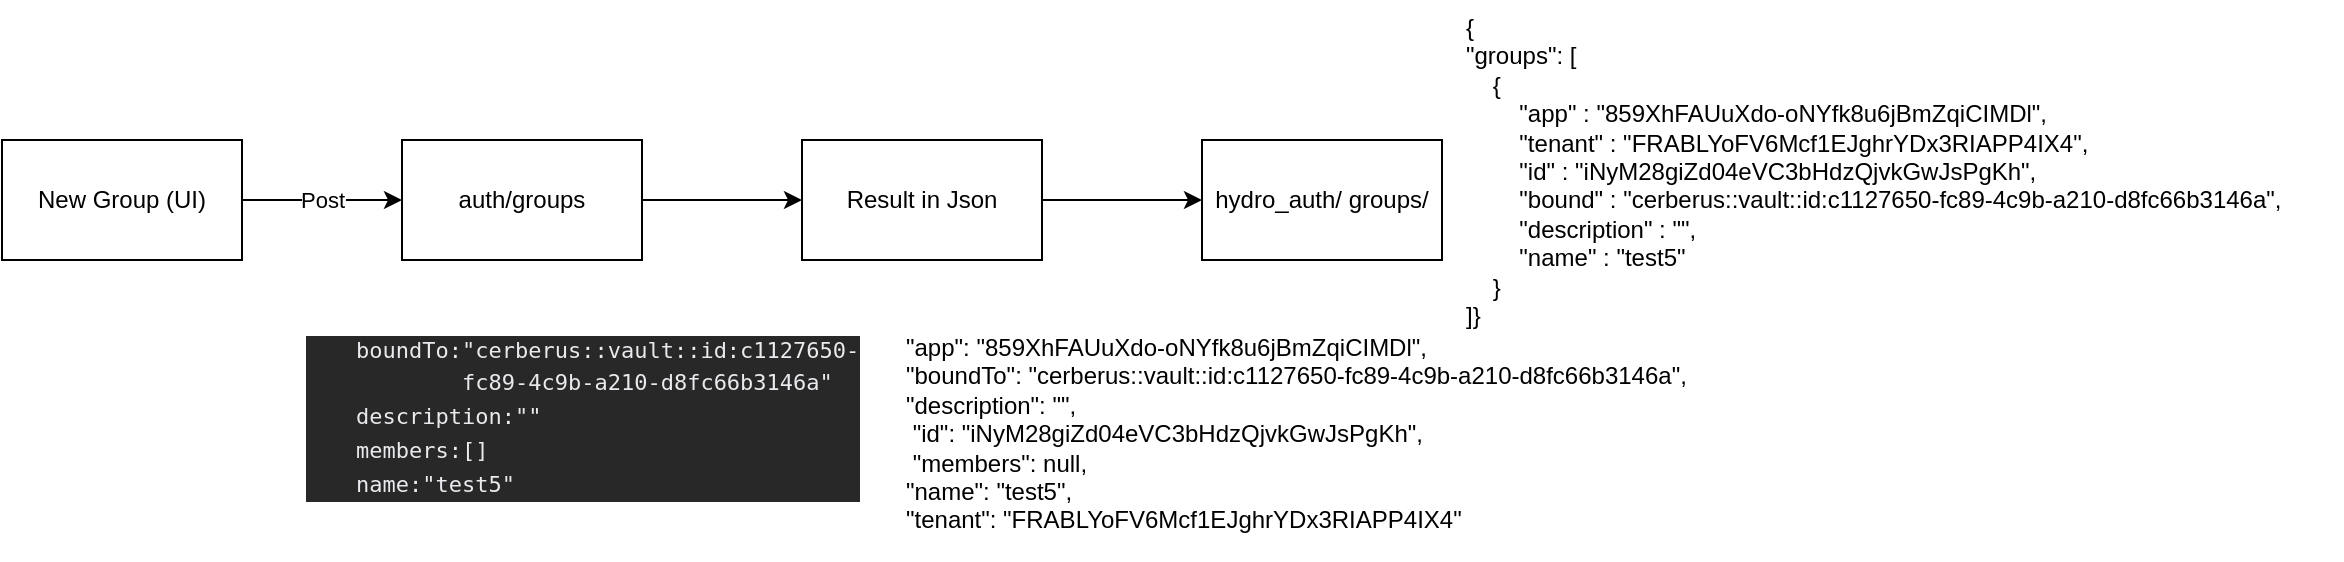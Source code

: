 <mxfile version="22.1.3" type="github">
  <diagram name="Page-1" id="LYWbBOIyYOQkZ1xpHYuo">
    <mxGraphModel dx="885" dy="718" grid="1" gridSize="10" guides="1" tooltips="1" connect="1" arrows="1" fold="1" page="1" pageScale="1" pageWidth="827" pageHeight="1169" math="0" shadow="0">
      <root>
        <mxCell id="0" />
        <mxCell id="1" parent="0" />
        <mxCell id="qgQ8_5KD_v-0ZQwF2cv8-3" value="Post" style="edgeStyle=orthogonalEdgeStyle;rounded=0;orthogonalLoop=1;jettySize=auto;html=1;" edge="1" parent="1" source="qgQ8_5KD_v-0ZQwF2cv8-1" target="qgQ8_5KD_v-0ZQwF2cv8-2">
          <mxGeometry relative="1" as="geometry" />
        </mxCell>
        <mxCell id="qgQ8_5KD_v-0ZQwF2cv8-1" value="New Group (UI)" style="rounded=0;whiteSpace=wrap;html=1;" vertex="1" parent="1">
          <mxGeometry x="190" y="200" width="120" height="60" as="geometry" />
        </mxCell>
        <mxCell id="qgQ8_5KD_v-0ZQwF2cv8-7" value="" style="edgeStyle=orthogonalEdgeStyle;rounded=0;orthogonalLoop=1;jettySize=auto;html=1;" edge="1" parent="1" source="qgQ8_5KD_v-0ZQwF2cv8-2" target="qgQ8_5KD_v-0ZQwF2cv8-6">
          <mxGeometry relative="1" as="geometry" />
        </mxCell>
        <mxCell id="qgQ8_5KD_v-0ZQwF2cv8-2" value="auth/groups" style="rounded=0;whiteSpace=wrap;html=1;" vertex="1" parent="1">
          <mxGeometry x="390" y="200" width="120" height="60" as="geometry" />
        </mxCell>
        <mxCell id="qgQ8_5KD_v-0ZQwF2cv8-4" value="&lt;ol class=&quot;children expanded&quot; role=&quot;group&quot; style=&quot;box-sizing: border-box; min-width: 0px; min-height: 0px; list-style-type: none; padding-left: 10px; display: block; color: rgb(232, 234, 237); font-family: menlo, monospace; font-size: 11px; font-style: normal; font-variant-ligatures: normal; font-variant-caps: normal; font-weight: 400; letter-spacing: normal; orphans: 2; text-align: start; text-indent: 0px; text-transform: none; widows: 2; word-spacing: 0px; -webkit-text-stroke-width: 0px; background-color: rgb(40, 40, 40); text-decoration-thickness: initial; text-decoration-style: initial; text-decoration-color: initial;&quot;&gt;&lt;li role=&quot;treeitem&quot; data-object-property-name-for-test=&quot;boundTo&quot; style=&quot;box-sizing: border-box; min-width: 0px; min-height: 12px; text-overflow: ellipsis; position: relative; display: block; align-items: center; user-select: text; padding-left: 5px; line-height: 20px; margin-top: 1px; margin-left: 10px;&quot;&gt;&lt;span class=&quot;name-and-value&quot; style=&quot;box-sizing: border-box; min-width: 0px; min-height: 0px; overflow: hidden; line-height: 16px; display: flex;&quot;&gt;&lt;span class=&quot;name&quot; title=&quot;boundTo&quot; style=&quot;box-sizing: border-box; min-width: 0px; min-height: 0px; color: var(--color-syntax-2); flex-shrink: 0;&quot;&gt;boundTo&lt;/span&gt;&lt;span class=&quot;separator&quot; style=&quot;box-sizing: border-box; min-width: 0px; min-height: 0px; flex-shrink: 0;&quot;&gt;: &lt;/span&gt;&lt;span class=&quot;object-value-string value&quot; title=&quot;cerberus::vault::id:c1127650-fc89-4c9b-a210-d8fc66b3146a&quot; style=&quot;box-sizing: border-box; min-width: 0px; min-height: 0px; unicode-bidi: -webkit-isolate; color: var(--css-string);&quot;&gt;&quot;cerberus::vault::id:c1127650-fc89-4c9b-a210-d8fc66b3146a&quot;&lt;/span&gt;&lt;/span&gt;&lt;/li&gt;&lt;li role=&quot;treeitem&quot; data-object-property-name-for-test=&quot;description&quot; style=&quot;box-sizing: border-box; min-width: 0px; min-height: 12px; text-overflow: ellipsis; position: relative; display: block; align-items: center; user-select: text; padding-left: 5px; line-height: 20px; margin-top: 1px; margin-left: 10px;&quot;&gt;&lt;span class=&quot;name-and-value&quot; style=&quot;box-sizing: border-box; min-width: 0px; min-height: 0px; overflow: hidden; line-height: 16px; display: flex;&quot;&gt;&lt;span class=&quot;name&quot; title=&quot;description&quot; style=&quot;box-sizing: border-box; min-width: 0px; min-height: 0px; color: var(--color-syntax-2); flex-shrink: 0;&quot;&gt;description&lt;/span&gt;&lt;span class=&quot;separator&quot; style=&quot;box-sizing: border-box; min-width: 0px; min-height: 0px; flex-shrink: 0;&quot;&gt;: &lt;/span&gt;&lt;span class=&quot;object-value-string value&quot; title=&quot;&quot; style=&quot;box-sizing: border-box; min-width: 0px; min-height: 0px; unicode-bidi: -webkit-isolate; color: var(--css-string);&quot;&gt;&quot;&quot;&lt;/span&gt;&lt;/span&gt;&lt;/li&gt;&lt;li role=&quot;treeitem&quot; data-object-property-name-for-test=&quot;members&quot; style=&quot;box-sizing: border-box; min-width: 0px; min-height: 12px; text-overflow: ellipsis; position: relative; display: block; align-items: center; user-select: text; padding-left: 5px; line-height: 20px; margin-top: 1px; margin-left: 10px;&quot;&gt;&lt;span class=&quot;name-and-value&quot; style=&quot;box-sizing: border-box; min-width: 0px; min-height: 0px; overflow: hidden; line-height: 16px; display: flex;&quot;&gt;&lt;span class=&quot;name&quot; title=&quot;members&quot; style=&quot;box-sizing: border-box; min-width: 0px; min-height: 0px; color: var(--color-syntax-2); flex-shrink: 0;&quot;&gt;members&lt;/span&gt;&lt;span class=&quot;separator&quot; style=&quot;box-sizing: border-box; min-width: 0px; min-height: 0px; flex-shrink: 0;&quot;&gt;: &lt;/span&gt;&lt;span class=&quot;object-value-array value&quot; title=&quot;[]&quot; style=&quot;box-sizing: border-box; min-width: 0px; min-height: 0px;&quot;&gt;[]&lt;/span&gt;&lt;/span&gt;&lt;/li&gt;&lt;li role=&quot;treeitem&quot; data-object-property-name-for-test=&quot;name&quot; tabindex=&quot;0&quot; class=&quot;force-white-icons selected&quot; aria-selected=&quot;true&quot; style=&quot;box-sizing: border-box; min-width: 0px; min-height: 12px; outline-width: 0px; text-overflow: ellipsis; position: relative; display: block; align-items: center; user-select: text; padding-left: 5px; line-height: 20px; margin-top: 1px; margin-left: 10px; color: var(--sys-color-on-tonal-container);&quot;&gt;&lt;div class=&quot;selection fill&quot; style=&quot;box-sizing: border-box; min-width: 0px; min-height: 0px; position: absolute; inset: 0px; display: block; z-index: -1; margin-left: -10000px; background-color: var(--sys-color-tonal-container); box-shadow: inset 0 1px 0 0 var(--accent-fill-selected),&#xa;    inset 0 -1px 0 0 var(--accent-fill-selected); color: inherit;&quot;&gt;&lt;/div&gt;&lt;span class=&quot;name-and-value&quot; style=&quot;box-sizing: border-box; min-width: 0px; min-height: 0px; overflow: hidden; line-height: 16px; display: flex; color: inherit;&quot;&gt;&lt;span class=&quot;name&quot; title=&quot;name&quot; style=&quot;box-sizing: border-box; min-width: 0px; min-height: 0px; color: inherit; flex-shrink: 0;&quot;&gt;name&lt;/span&gt;&lt;span class=&quot;separator&quot; style=&quot;box-sizing: border-box; min-width: 0px; min-height: 0px; flex-shrink: 0; color: inherit;&quot;&gt;: &lt;/span&gt;&lt;span class=&quot;object-value-string value&quot; title=&quot;test5&quot; style=&quot;box-sizing: border-box; min-width: 0px; min-height: 0px; unicode-bidi: -webkit-isolate; color: inherit;&quot;&gt;&quot;test5&quot;&lt;/span&gt;&lt;/span&gt;&lt;/li&gt;&lt;/ol&gt;" style="text;whiteSpace=wrap;html=1;" vertex="1" parent="1">
          <mxGeometry x="340" y="280" width="260" height="110" as="geometry" />
        </mxCell>
        <mxCell id="qgQ8_5KD_v-0ZQwF2cv8-10" value="" style="edgeStyle=orthogonalEdgeStyle;rounded=0;orthogonalLoop=1;jettySize=auto;html=1;" edge="1" parent="1" source="qgQ8_5KD_v-0ZQwF2cv8-6" target="qgQ8_5KD_v-0ZQwF2cv8-9">
          <mxGeometry relative="1" as="geometry" />
        </mxCell>
        <mxCell id="qgQ8_5KD_v-0ZQwF2cv8-6" value="Result in Json" style="rounded=0;whiteSpace=wrap;html=1;" vertex="1" parent="1">
          <mxGeometry x="590" y="200" width="120" height="60" as="geometry" />
        </mxCell>
        <mxCell id="qgQ8_5KD_v-0ZQwF2cv8-8" value="&quot;app&quot;: &quot;859XhFAUuXdo-oNYfk8u6jBmZqiCIMDl&quot;,&#xa;&quot;boundTo&quot;: &quot;cerberus::vault::id:c1127650-fc89-4c9b-a210-d8fc66b3146a&quot;,&#xa;&quot;description&quot;: &quot;&quot;,&#xa; &quot;id&quot;: &quot;iNyM28giZd04eVC3bHdzQjvkGwJsPgKh&quot;,&#xa; &quot;members&quot;: null,&#xa;&quot;name&quot;: &quot;test5&quot;,&#xa;&quot;tenant&quot;: &quot;FRABLYoFV6Mcf1EJghrYDx3RIAPP4IX4&quot;" style="text;whiteSpace=wrap;" vertex="1" parent="1">
          <mxGeometry x="640" y="290" width="450" height="120" as="geometry" />
        </mxCell>
        <mxCell id="qgQ8_5KD_v-0ZQwF2cv8-9" value="hydro_auth/ groups/" style="rounded=0;whiteSpace=wrap;html=1;" vertex="1" parent="1">
          <mxGeometry x="790" y="200" width="120" height="60" as="geometry" />
        </mxCell>
        <mxCell id="qgQ8_5KD_v-0ZQwF2cv8-11" value="{&#xa;&quot;groups&quot;: [&#xa;    {&#xa;        &quot;app&quot; : &quot;859XhFAUuXdo-oNYfk8u6jBmZqiCIMDl&quot;,&#xa;        &quot;tenant&quot; : &quot;FRABLYoFV6Mcf1EJghrYDx3RIAPP4IX4&quot;,&#xa;        &quot;id&quot; : &quot;iNyM28giZd04eVC3bHdzQjvkGwJsPgKh&quot;,&#xa;        &quot;bound&quot; : &quot;cerberus::vault::id:c1127650-fc89-4c9b-a210-d8fc66b3146a&quot;,&#xa;        &quot;description&quot; : &quot;&quot;,&#xa;        &quot;name&quot; : &quot;test5&quot;&#xa;    }&#xa;]}" style="text;whiteSpace=wrap;" vertex="1" parent="1">
          <mxGeometry x="920" y="130" width="440" height="180" as="geometry" />
        </mxCell>
      </root>
    </mxGraphModel>
  </diagram>
</mxfile>

